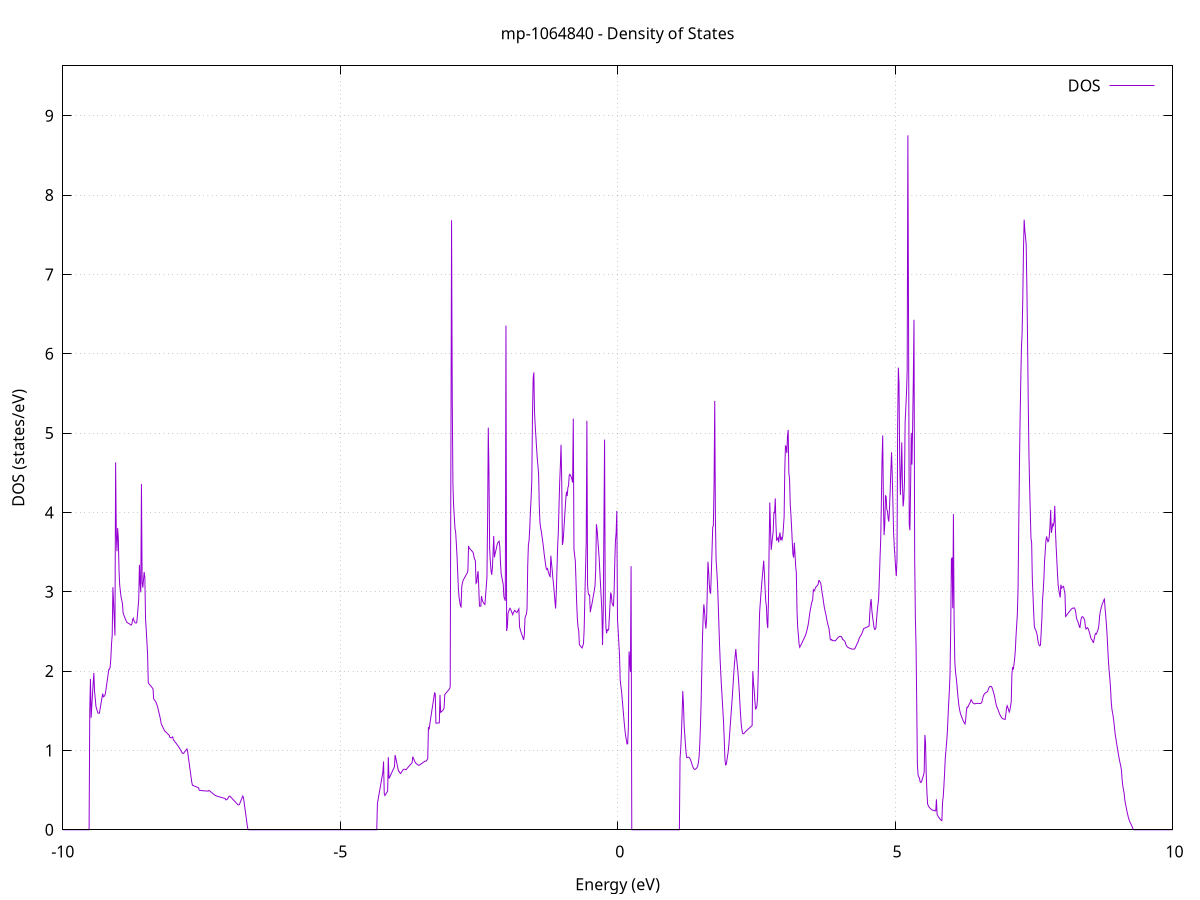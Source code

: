 set title 'mp-1064840 - Density of States'
set xlabel 'Energy (eV)'
set ylabel 'DOS (states/eV)'
set grid
set xrange [-10:10]
set yrange [0:9.628]
set xzeroaxis lt -1
set terminal png size 800,600
set output 'mp-1064840_dos_gnuplot.png'
plot '-' using 1:2 with lines title 'DOS'
-14.085300 0.000000
-14.073100 0.000000
-14.060800 0.000000
-14.048600 0.000000
-14.036300 0.000000
-14.024100 0.000000
-14.011800 0.000000
-13.999500 0.000000
-13.987300 0.000000
-13.975000 0.000000
-13.962800 0.000000
-13.950500 0.000000
-13.938300 0.000000
-13.926000 0.000000
-13.913800 0.000000
-13.901500 0.000000
-13.889200 0.000000
-13.877000 0.000000
-13.864700 0.000000
-13.852500 0.000000
-13.840200 0.000000
-13.828000 0.000000
-13.815700 0.000000
-13.803400 0.000000
-13.791200 0.000000
-13.778900 0.000000
-13.766700 0.000000
-13.754400 0.000000
-13.742200 0.000000
-13.729900 0.000000
-13.717600 0.000000
-13.705400 0.000000
-13.693100 0.000000
-13.680900 0.000000
-13.668600 0.000000
-13.656400 0.000000
-13.644100 0.000000
-13.631900 0.000000
-13.619600 0.000000
-13.607300 0.000000
-13.595100 0.000000
-13.582800 0.000000
-13.570600 0.000000
-13.558300 0.000000
-13.546100 0.000000
-13.533800 0.000000
-13.521500 0.000000
-13.509300 0.000000
-13.497000 0.000000
-13.484800 0.000000
-13.472500 0.000000
-13.460300 0.000000
-13.448000 0.000000
-13.435800 0.000000
-13.423500 0.000000
-13.411200 0.000000
-13.399000 0.000000
-13.386700 0.000000
-13.374500 0.000000
-13.362200 0.000000
-13.350000 0.000000
-13.337700 0.000000
-13.325400 0.000000
-13.313200 0.000000
-13.300900 0.000000
-13.288700 0.000000
-13.276400 0.000000
-13.264200 0.000000
-13.251900 0.000000
-13.239700 0.000000
-13.227400 0.000000
-13.215100 0.000000
-13.202900 0.000000
-13.190600 0.000000
-13.178400 0.000000
-13.166100 0.000000
-13.153900 0.000000
-13.141600 0.000000
-13.129300 0.000000
-13.117100 0.000000
-13.104800 0.000000
-13.092600 0.000000
-13.080300 0.000000
-13.068100 0.000000
-13.055800 0.000000
-13.043600 0.000000
-13.031300 0.000000
-13.019000 0.000000
-13.006800 0.000000
-12.994500 0.000000
-12.982300 0.000000
-12.970000 0.036300
-12.957800 0.440600
-12.945500 0.845000
-12.933200 1.017900
-12.921000 0.890800
-12.908700 0.763600
-12.896500 0.760600
-12.884200 0.805000
-12.872000 0.849400
-12.859700 0.893700
-12.847400 0.938100
-12.835200 0.944000
-12.822900 0.884500
-12.810700 0.824900
-12.798400 0.817900
-12.786200 0.828000
-12.773900 0.838100
-12.761700 0.848200
-12.749400 0.858300
-12.737100 0.868400
-12.724900 0.878500
-12.712600 0.890000
-12.700400 0.905000
-12.688100 0.922500
-12.675900 0.929300
-12.663600 0.902100
-12.651300 0.875700
-12.639100 0.869600
-12.626800 0.872000
-12.614600 0.874300
-12.602300 0.876700
-12.590100 0.879100
-12.577800 0.881500
-12.565600 0.883800
-12.553300 0.888600
-12.541000 0.897100
-12.528800 0.905700
-12.516500 0.914300
-12.504300 0.922900
-12.492000 0.931500
-12.479800 0.940100
-12.467500 0.948700
-12.455200 0.947000
-12.443000 0.932200
-12.430700 0.922100
-12.418500 0.919900
-12.406200 0.921100
-12.394000 0.922500
-12.381700 0.924700
-12.369500 0.928000
-12.357200 0.931300
-12.344900 0.935700
-12.332700 0.940700
-12.320400 0.945900
-12.308200 0.951300
-12.295900 0.956800
-12.283700 0.962200
-12.271400 0.967600
-12.259100 0.973000
-12.246900 0.978400
-12.234600 0.983800
-12.222400 0.989200
-12.210100 0.994800
-12.197900 1.000900
-12.185600 0.998900
-12.173400 1.000800
-12.161100 1.003300
-12.148800 1.007600
-12.136600 1.012100
-12.124300 1.016600
-12.112100 1.021000
-12.099800 1.025500
-12.087600 1.030600
-12.075300 1.035800
-12.063000 1.041000
-12.050800 1.046300
-12.038500 1.051500
-12.026300 1.056800
-12.014000 1.062200
-12.001800 1.067700
-11.989500 1.073200
-11.977200 1.078700
-11.965000 1.185400
-11.952700 1.676100
-11.940500 2.166800
-11.928200 2.173400
-11.916000 2.031600
-11.903700 1.957200
-11.891500 2.041300
-11.879200 2.116400
-11.866900 2.187400
-11.854700 2.256700
-11.842400 2.269300
-11.830200 2.217000
-11.817900 2.177300
-11.805700 2.201800
-11.793400 2.229500
-11.781100 2.256400
-11.768900 2.283200
-11.756600 2.309900
-11.744400 2.336700
-11.732100 2.376300
-11.719900 2.413500
-11.707600 2.452900
-11.695400 2.450000
-11.683100 2.442500
-11.670800 2.455100
-11.658600 3.802400
-11.646300 3.951800
-11.634100 2.702500
-11.621800 2.679100
-11.609600 2.655600
-11.597300 2.633800
-11.585000 2.622400
-11.572800 2.496600
-11.560500 2.369800
-11.548300 2.362700
-11.536000 2.355600
-11.523800 2.354600
-11.511500 2.350900
-11.499300 2.347700
-11.487000 2.344700
-11.474700 2.323800
-11.462500 2.285100
-11.450200 2.260300
-11.438000 2.263000
-11.425700 2.266200
-11.413500 2.268600
-11.401200 2.268800
-11.388900 2.269000
-11.376700 2.269900
-11.364400 2.270800
-11.352200 2.271700
-11.339900 2.262300
-11.327700 2.346400
-11.315400 2.481000
-11.303200 2.524600
-11.290900 2.587000
-11.278600 2.635100
-11.266400 2.683200
-11.254100 2.729100
-11.241900 2.771800
-11.229600 2.814700
-11.217400 2.857700
-11.205100 8.890400
-11.192800 4.554200
-11.180600 4.435600
-11.168300 4.318500
-11.156100 4.256400
-11.143800 3.748000
-11.131600 3.519000
-11.119300 3.435100
-11.107000 3.351300
-11.094800 3.267400
-11.082500 3.169700
-11.070300 3.013400
-11.058000 2.948000
-11.045800 2.953400
-11.033500 2.988800
-11.021300 2.930900
-11.009000 2.838300
-10.996700 2.835600
-10.984500 2.841900
-10.972200 2.848000
-10.960000 3.086600
-10.947700 2.780200
-10.935500 2.625200
-10.923200 3.031700
-10.910900 3.308900
-10.898700 26.752800
-10.886400 2.815200
-10.874200 2.635600
-10.861900 2.612500
-10.849700 0.000000
-10.837400 0.000000
-10.825200 0.000000
-10.812900 0.000000
-10.800600 0.000000
-10.788400 0.000000
-10.776100 0.000000
-10.763900 0.000000
-10.751600 0.000000
-10.739400 0.000000
-10.727100 0.000000
-10.714800 0.000000
-10.702600 0.000000
-10.690300 0.000000
-10.678100 0.000000
-10.665800 0.000000
-10.653600 0.000000
-10.641300 0.000000
-10.629100 0.000000
-10.616800 0.000000
-10.604500 0.000000
-10.592300 0.000000
-10.580000 0.000000
-10.567800 0.000000
-10.555500 0.000000
-10.543300 0.000000
-10.531000 0.000000
-10.518700 0.000000
-10.506500 0.000000
-10.494200 0.000000
-10.482000 0.000000
-10.469700 0.000000
-10.457500 0.000000
-10.445200 0.000000
-10.433000 0.000000
-10.420700 0.000000
-10.408400 0.000000
-10.396200 0.000000
-10.383900 0.000000
-10.371700 0.000000
-10.359400 0.000000
-10.347200 0.000000
-10.334900 0.000000
-10.322600 0.000000
-10.310400 0.000000
-10.298100 0.000000
-10.285900 0.000000
-10.273600 0.000000
-10.261400 0.000000
-10.249100 0.000000
-10.236800 0.000000
-10.224600 0.000000
-10.212300 0.000000
-10.200100 0.000000
-10.187800 0.000000
-10.175600 0.000000
-10.163300 0.000000
-10.151100 0.000000
-10.138800 0.000000
-10.126500 0.000000
-10.114300 0.000000
-10.102000 0.000000
-10.089800 0.000000
-10.077500 0.000000
-10.065300 0.000000
-10.053000 0.000000
-10.040700 0.000000
-10.028500 0.000000
-10.016200 0.000000
-10.004000 0.000000
-9.991700 0.000000
-9.979500 0.000000
-9.967200 0.000000
-9.955000 0.000000
-9.942700 0.000000
-9.930400 0.000000
-9.918200 0.000000
-9.905900 0.000000
-9.893700 0.000000
-9.881400 0.000000
-9.869200 0.000000
-9.856900 0.000000
-9.844600 0.000000
-9.832400 0.000000
-9.820100 0.000000
-9.807900 0.000000
-9.795600 0.000000
-9.783400 0.000000
-9.771100 0.000000
-9.758900 0.000000
-9.746600 0.000000
-9.734300 0.000000
-9.722100 0.000000
-9.709800 0.000000
-9.697600 0.000000
-9.685300 0.000000
-9.673100 0.000000
-9.660800 0.000000
-9.648500 0.000000
-9.636300 0.000000
-9.624000 0.000000
-9.611800 0.000000
-9.599500 0.000000
-9.587300 0.000000
-9.575000 0.000000
-9.562800 0.000000
-9.550500 0.000000
-9.538200 0.000000
-9.526000 0.000000
-9.513700 1.510600
-9.501500 1.901300
-9.489200 1.411600
-9.477000 1.556800
-9.464700 1.702000
-9.452400 1.847200
-9.440200 1.976400
-9.427900 1.746000
-9.415700 1.661700
-9.403400 1.558200
-9.391200 1.529000
-9.378900 1.499800
-9.366600 1.471400
-9.354400 1.469900
-9.342100 1.468300
-9.329900 1.514200
-9.317600 1.564900
-9.305400 1.615600
-9.293100 1.666300
-9.280900 1.716900
-9.268600 1.675900
-9.256300 1.682500
-9.244100 1.689000
-9.231800 1.718400
-9.219600 1.778900
-9.207300 1.839400
-9.195100 1.900000
-9.182800 1.960500
-9.170500 2.021100
-9.158300 2.023000
-9.146000 2.053900
-9.133800 2.164100
-9.121500 2.346000
-9.109300 2.452400
-9.097000 3.057300
-9.084800 2.857900
-9.072500 2.658600
-9.060200 2.447400
-9.048000 4.631500
-9.035700 3.734100
-9.023500 3.510300
-9.011200 3.802400
-8.999000 3.667800
-8.986700 3.267400
-8.974400 3.082800
-8.962200 3.008100
-8.949900 2.933400
-8.937700 2.893400
-8.925400 2.855200
-8.913200 2.733500
-8.900900 2.709600
-8.888700 2.685800
-8.876400 2.663900
-8.864100 2.642600
-8.851900 2.622700
-8.839600 2.612400
-8.827400 2.606200
-8.815100 2.601800
-8.802900 2.597500
-8.790600 2.590700
-8.778300 2.581600
-8.766100 2.580600
-8.753800 2.596800
-8.741600 2.647700
-8.729300 2.666500
-8.717100 2.635800
-8.704800 2.618000
-8.692600 2.606400
-8.680300 2.607100
-8.668000 2.607800
-8.655800 2.697800
-8.643500 2.799000
-8.631300 2.902500
-8.619000 3.339000
-8.606800 3.104300
-8.594500 2.993200
-8.582200 4.357000
-8.570000 3.115000
-8.557700 3.051300
-8.545500 3.150200
-8.533200 3.249100
-8.521000 3.176300
-8.508700 2.658200
-8.496400 2.524200
-8.484200 2.371800
-8.471900 2.219400
-8.459700 1.859500
-8.447400 1.839200
-8.435200 1.829300
-8.422900 1.819500
-8.410700 1.809500
-8.398400 1.798100
-8.386100 1.786700
-8.373900 1.776000
-8.361600 1.648300
-8.349400 1.637400
-8.337100 1.625900
-8.324900 1.612700
-8.312600 1.593500
-8.300300 1.569900
-8.288100 1.538300
-8.275800 1.503100
-8.263600 1.466900
-8.251300 1.430000
-8.239100 1.390100
-8.226800 1.339200
-8.214600 1.320200
-8.202300 1.301200
-8.190000 1.282900
-8.177800 1.264700
-8.165500 1.247300
-8.153300 1.238900
-8.141000 1.230400
-8.128800 1.221900
-8.116500 1.213500
-8.104200 1.205000
-8.092000 1.196600
-8.079700 1.188100
-8.067500 1.162200
-8.055200 1.159600
-8.043000 1.158600
-8.030700 1.164800
-8.018500 1.171000
-8.006200 1.130600
-7.993900 1.124400
-7.981700 1.112700
-7.969400 1.101000
-7.957200 1.089300
-7.944900 1.077700
-7.932700 1.066000
-7.920400 1.054300
-7.908100 1.042600
-7.895900 1.027900
-7.883600 1.012700
-7.871400 0.997500
-7.859100 0.982200
-7.846900 0.967000
-7.834600 0.961800
-7.822300 0.964100
-7.810100 0.976300
-7.797800 0.987800
-7.785600 0.998300
-7.773300 1.008800
-7.761100 1.019300
-7.748800 0.979900
-7.736600 0.913800
-7.724300 0.850700
-7.712000 0.787700
-7.699800 0.724700
-7.687500 0.661600
-7.675300 0.598600
-7.663000 0.562100
-7.650800 0.558300
-7.638500 0.554600
-7.626200 0.551000
-7.614000 0.547300
-7.601700 0.543700
-7.589500 0.540100
-7.577200 0.536500
-7.565000 0.532800
-7.552700 0.529200
-7.540500 0.498400
-7.528200 0.497200
-7.515900 0.496000
-7.503700 0.494800
-7.491400 0.493500
-7.479200 0.492300
-7.466900 0.491300
-7.454700 0.490900
-7.442400 0.490500
-7.430100 0.490100
-7.417900 0.489700
-7.405600 0.488800
-7.393400 0.487900
-7.381100 0.487000
-7.368900 0.494200
-7.356600 0.492600
-7.344400 0.485500
-7.332100 0.478400
-7.319800 0.471300
-7.307600 0.464200
-7.295300 0.457100
-7.283100 0.450000
-7.270800 0.442900
-7.258600 0.435800
-7.246300 0.431700
-7.234000 0.428400
-7.221800 0.425200
-7.209500 0.422000
-7.197300 0.418800
-7.185000 0.416300
-7.172800 0.413900
-7.160500 0.411400
-7.148300 0.409000
-7.136000 0.406500
-7.123700 0.404100
-7.111500 0.401600
-7.099200 0.399200
-7.087000 0.396700
-7.074700 0.394300
-7.062500 0.376400
-7.050200 0.379900
-7.037900 0.383500
-7.025700 0.395900
-7.013400 0.409000
-7.001200 0.422200
-6.988900 0.424400
-6.976700 0.415300
-6.964400 0.406100
-6.952100 0.396900
-6.939900 0.387700
-6.927600 0.378500
-6.915400 0.369300
-6.903100 0.360100
-6.890900 0.351000
-6.878600 0.341800
-6.866400 0.332600
-6.854100 0.323400
-6.841800 0.314200
-6.829600 0.313100
-6.817300 0.318900
-6.805100 0.340000
-6.792800 0.361200
-6.780600 0.382300
-6.768300 0.403400
-6.756000 0.424500
-6.743800 0.405800
-6.731500 0.343000
-6.719300 0.280200
-6.707000 0.217400
-6.694800 0.154600
-6.682500 0.091800
-6.670300 0.029000
-6.658000 0.000000
-6.645700 0.000000
-6.633500 0.000000
-6.621200 0.000000
-6.609000 0.000000
-6.596700 0.000000
-6.584500 0.000000
-6.572200 0.000000
-6.559900 0.000000
-6.547700 0.000000
-6.535400 0.000000
-6.523200 0.000000
-6.510900 0.000000
-6.498700 0.000000
-6.486400 0.000000
-6.474200 0.000000
-6.461900 0.000000
-6.449600 0.000000
-6.437400 0.000000
-6.425100 0.000000
-6.412900 0.000000
-6.400600 0.000000
-6.388400 0.000000
-6.376100 0.000000
-6.363800 0.000000
-6.351600 0.000000
-6.339300 0.000000
-6.327100 0.000000
-6.314800 0.000000
-6.302600 0.000000
-6.290300 0.000000
-6.278100 0.000000
-6.265800 0.000000
-6.253500 0.000000
-6.241300 0.000000
-6.229000 0.000000
-6.216800 0.000000
-6.204500 0.000000
-6.192300 0.000000
-6.180000 0.000000
-6.167700 0.000000
-6.155500 0.000000
-6.143200 0.000000
-6.131000 0.000000
-6.118700 0.000000
-6.106500 0.000000
-6.094200 0.000000
-6.081900 0.000000
-6.069700 0.000000
-6.057400 0.000000
-6.045200 0.000000
-6.032900 0.000000
-6.020700 0.000000
-6.008400 0.000000
-5.996200 0.000000
-5.983900 0.000000
-5.971600 0.000000
-5.959400 0.000000
-5.947100 0.000000
-5.934900 0.000000
-5.922600 0.000000
-5.910400 0.000000
-5.898100 0.000000
-5.885800 0.000000
-5.873600 0.000000
-5.861300 0.000000
-5.849100 0.000000
-5.836800 0.000000
-5.824600 0.000000
-5.812300 0.000000
-5.800100 0.000000
-5.787800 0.000000
-5.775500 0.000000
-5.763300 0.000000
-5.751000 0.000000
-5.738800 0.000000
-5.726500 0.000000
-5.714300 0.000000
-5.702000 0.000000
-5.689700 0.000000
-5.677500 0.000000
-5.665200 0.000000
-5.653000 0.000000
-5.640700 0.000000
-5.628500 0.000000
-5.616200 0.000000
-5.604000 0.000000
-5.591700 0.000000
-5.579400 0.000000
-5.567200 0.000000
-5.554900 0.000000
-5.542700 0.000000
-5.530400 0.000000
-5.518200 0.000000
-5.505900 0.000000
-5.493600 0.000000
-5.481400 0.000000
-5.469100 0.000000
-5.456900 0.000000
-5.444600 0.000000
-5.432400 0.000000
-5.420100 0.000000
-5.407900 0.000000
-5.395600 0.000000
-5.383300 0.000000
-5.371100 0.000000
-5.358800 0.000000
-5.346600 0.000000
-5.334300 0.000000
-5.322100 0.000000
-5.309800 0.000000
-5.297500 0.000000
-5.285300 0.000000
-5.273000 0.000000
-5.260800 0.000000
-5.248500 0.000000
-5.236300 0.000000
-5.224000 0.000000
-5.211700 0.000000
-5.199500 0.000000
-5.187200 0.000000
-5.175000 0.000000
-5.162700 0.000000
-5.150500 0.000000
-5.138200 0.000000
-5.126000 0.000000
-5.113700 0.000000
-5.101400 0.000000
-5.089200 0.000000
-5.076900 0.000000
-5.064700 0.000000
-5.052400 0.000000
-5.040200 0.000000
-5.027900 0.000000
-5.015600 0.000000
-5.003400 0.000000
-4.991100 0.000000
-4.978900 0.000000
-4.966600 0.000000
-4.954400 0.000000
-4.942100 0.000000
-4.929900 0.000000
-4.917600 0.000000
-4.905300 0.000000
-4.893100 0.000000
-4.880800 0.000000
-4.868600 0.000000
-4.856300 0.000000
-4.844100 0.000000
-4.831800 0.000000
-4.819500 0.000000
-4.807300 0.000000
-4.795000 0.000000
-4.782800 0.000000
-4.770500 0.000000
-4.758300 0.000000
-4.746000 0.000000
-4.733800 0.000000
-4.721500 0.000000
-4.709200 0.000000
-4.697000 0.000000
-4.684700 0.000000
-4.672500 0.000000
-4.660200 0.000000
-4.648000 0.000000
-4.635700 0.000000
-4.623400 0.000000
-4.611200 0.000000
-4.598900 0.000000
-4.586700 0.000000
-4.574400 0.000000
-4.562200 0.000000
-4.549900 0.000000
-4.537700 0.000000
-4.525400 0.000000
-4.513100 0.000000
-4.500900 0.000000
-4.488600 0.000000
-4.476400 0.000000
-4.464100 0.000000
-4.451900 0.000000
-4.439600 0.000000
-4.427300 0.000000
-4.415100 0.000000
-4.402800 0.000000
-4.390600 0.000000
-4.378300 0.000000
-4.366100 0.000000
-4.353800 0.000000
-4.341500 0.000000
-4.329300 0.331900
-4.317000 0.381300
-4.304800 0.430700
-4.292500 0.480200
-4.280300 0.529600
-4.268000 0.579000
-4.255800 0.628400
-4.243500 0.677800
-4.231200 0.727200
-4.219000 0.860300
-4.206700 0.459400
-4.194500 0.431900
-4.182200 0.445800
-4.170000 0.459700
-4.157700 0.473700
-4.145400 0.487600
-4.133200 0.915500
-4.120900 0.645300
-4.108700 0.663700
-4.096400 0.682100
-4.084200 0.700400
-4.071900 0.718800
-4.059700 0.737100
-4.047400 0.755500
-4.035100 0.773900
-4.022900 0.792200
-4.010600 0.942100
-3.998400 0.904200
-3.986100 0.861900
-3.973900 0.819600
-3.961600 0.777300
-3.949300 0.738200
-3.937100 0.734600
-3.924800 0.717600
-3.912600 0.708900
-3.900300 0.721300
-3.888100 0.733800
-3.875800 0.746300
-3.863600 0.758800
-3.851300 0.763700
-3.839000 0.761900
-3.826800 0.760100
-3.814500 0.756100
-3.802300 0.766100
-3.790000 0.776200
-3.777800 0.786200
-3.765500 0.796300
-3.753200 0.806300
-3.741000 0.816300
-3.728700 0.826400
-3.716500 0.836400
-3.704200 0.846500
-3.692000 0.921700
-3.679700 0.901100
-3.667500 0.880500
-3.655200 0.860000
-3.642900 0.843200
-3.630700 0.835600
-3.618400 0.828400
-3.606200 0.821900
-3.593900 0.815600
-3.581700 0.811200
-3.569400 0.816900
-3.557100 0.822700
-3.544900 0.828400
-3.532600 0.834200
-3.520400 0.840000
-3.508100 0.846400
-3.495900 0.853200
-3.483600 0.860100
-3.471300 0.864700
-3.459100 0.866400
-3.446800 0.868100
-3.434600 0.881900
-3.422300 0.897200
-3.410100 1.293400
-3.397800 1.265300
-3.385600 1.325900
-3.373300 1.386500
-3.361000 1.444000
-3.348800 1.500300
-3.336500 1.556700
-3.324300 1.613100
-3.312000 1.669300
-3.299800 1.724500
-3.287500 1.715100
-3.275200 1.343800
-3.263000 1.344400
-3.250700 1.345200
-3.238500 1.346000
-3.226200 1.346800
-3.214000 1.347700
-3.201700 1.700400
-3.189500 1.479800
-3.177200 1.487300
-3.164900 1.494800
-3.152700 1.502400
-3.140400 1.517500
-3.128200 1.533400
-3.115900 1.704100
-3.103700 1.714300
-3.091400 1.724500
-3.079100 1.734600
-3.066900 1.744800
-3.054600 1.754900
-3.042400 1.765100
-3.030100 1.775400
-3.017900 1.800900
-3.005600 4.616800
-2.993400 7.682500
-2.981100 5.462800
-2.968800 4.354600
-2.956600 4.093100
-2.944300 3.945200
-2.932100 3.801900
-2.919800 3.750700
-2.907600 3.612200
-2.895300 3.452700
-2.883000 3.249700
-2.870800 3.045200
-2.858500 2.933800
-2.846300 2.876800
-2.834000 2.823100
-2.821800 2.810000
-2.809500 3.065100
-2.797300 3.110600
-2.785000 3.141400
-2.772700 3.159800
-2.760500 3.175300
-2.748200 3.190900
-2.736000 3.206400
-2.723700 3.219500
-2.711500 3.237700
-2.699200 3.263400
-2.686900 3.577600
-2.674700 3.549900
-2.662400 3.540600
-2.650200 3.531300
-2.637900 3.521900
-2.625700 3.512600
-2.613400 3.503200
-2.601100 3.487500
-2.588900 3.439800
-2.576600 3.406900
-2.564400 3.394500
-2.552100 3.106100
-2.539900 3.115400
-2.527600 3.205900
-2.515400 3.259700
-2.503100 3.056100
-2.490800 2.819200
-2.478600 2.819600
-2.466300 2.818000
-2.454100 2.945300
-2.441800 2.902200
-2.429600 2.875100
-2.417300 2.860200
-2.405000 2.846400
-2.392800 2.838700
-2.380500 2.944400
-2.368300 3.061400
-2.356000 3.178300
-2.343800 3.885400
-2.331500 5.069200
-2.319300 4.513700
-2.307000 3.548800
-2.294700 3.377900
-2.282500 3.271200
-2.270200 3.214100
-2.258000 3.288400
-2.245700 3.493600
-2.233500 3.702500
-2.221200 3.433600
-2.208900 3.479000
-2.196700 3.515000
-2.184400 3.549600
-2.172200 3.594100
-2.159900 3.618100
-2.147700 3.628000
-2.135400 3.637900
-2.123200 3.564800
-2.110900 3.351100
-2.098600 3.221000
-2.086400 3.177400
-2.074100 3.134000
-2.061900 3.095500
-2.049600 2.935200
-2.037400 2.910700
-2.025100 2.886100
-2.012800 6.354500
-2.000600 2.505700
-1.988300 2.554600
-1.976100 2.724400
-1.963800 2.752400
-1.951600 2.780400
-1.939300 2.792000
-1.927100 2.777600
-1.914800 2.751800
-1.902500 2.731200
-1.890300 2.710500
-1.878000 2.740400
-1.865800 2.752800
-1.853500 2.765200
-1.841300 2.752400
-1.829000 2.745300
-1.816700 2.737700
-1.804500 2.753200
-1.792200 2.768800
-1.780000 2.784000
-1.767700 2.555900
-1.755500 2.525100
-1.743200 2.494200
-1.730900 2.468700
-1.718700 2.443800
-1.706400 2.418600
-1.694200 2.392200
-1.681900 2.456300
-1.669700 2.667100
-1.657400 2.697700
-1.645200 2.712400
-1.632900 2.784400
-1.620600 3.334900
-1.608400 3.592000
-1.596100 3.647600
-1.583900 3.807200
-1.571600 4.020400
-1.559400 4.180700
-1.547100 4.405400
-1.534800 5.226000
-1.522600 5.690200
-1.510300 5.763800
-1.498100 5.256900
-1.485800 5.094700
-1.473600 4.955500
-1.461300 4.816800
-1.449100 4.682300
-1.436800 4.586500
-1.424500 4.482900
-1.412300 4.085800
-1.400000 3.866000
-1.387800 3.807800
-1.375500 3.757500
-1.363300 3.698900
-1.351000 3.637800
-1.338700 3.571400
-1.326500 3.492100
-1.314200 3.423400
-1.302000 3.361200
-1.289700 3.299000
-1.277500 3.280500
-1.265200 3.292100
-1.253000 3.261900
-1.240700 3.231600
-1.228400 3.202000
-1.216200 3.191800
-1.203900 3.454200
-1.191700 3.360100
-1.179400 3.271900
-1.167200 3.169700
-1.154900 3.088100
-1.142600 2.989100
-1.130400 2.882800
-1.118100 2.788900
-1.105900 2.980300
-1.093600 3.282600
-1.081400 3.570000
-1.069100 3.749300
-1.056900 4.079700
-1.044600 4.380800
-1.032300 4.591300
-1.020100 4.851900
-1.007800 4.395200
-0.995600 3.590400
-0.983300 3.633600
-0.971100 3.761400
-0.958800 3.900800
-0.946500 4.038200
-0.934300 4.171800
-0.922000 4.261300
-0.909800 4.206300
-0.897500 4.308300
-0.885300 4.336200
-0.873000 4.466000
-0.860700 4.480100
-0.848500 4.464100
-0.836200 4.448000
-0.824000 4.414000
-0.811700 4.376900
-0.799500 5.182000
-0.787200 3.530000
-0.775000 3.457700
-0.762700 3.387300
-0.750400 3.128500
-0.738200 2.853200
-0.725900 2.659600
-0.713700 2.552900
-0.701400 2.506000
-0.689200 2.332900
-0.676900 2.320900
-0.664600 2.309300
-0.652400 2.300100
-0.640100 2.291900
-0.627900 2.319200
-0.615600 2.347700
-0.603400 2.529900
-0.591100 2.917100
-0.578900 3.272900
-0.566600 3.622700
-0.554300 5.154700
-0.542100 3.085900
-0.529800 2.981300
-0.517600 2.959600
-0.505300 2.961100
-0.493100 2.741800
-0.480800 2.790300
-0.468500 2.827000
-0.456300 2.874500
-0.444000 2.923400
-0.431800 2.972400
-0.419500 3.021300
-0.407300 3.080000
-0.395000 3.287200
-0.382800 3.851200
-0.370500 3.784500
-0.358200 3.668100
-0.346000 3.548800
-0.333700 3.427200
-0.321500 3.262200
-0.309200 3.097200
-0.297000 2.932200
-0.284700 2.767200
-0.272400 2.328000
-0.260200 2.701900
-0.247900 3.788300
-0.235700 4.917600
-0.223400 2.834700
-0.211200 2.551600
-0.198900 2.476500
-0.186700 2.520800
-0.174400 2.513700
-0.162100 2.520600
-0.149900 2.679100
-0.137600 2.834400
-0.125400 2.989800
-0.113100 2.953700
-0.100900 2.859100
-0.088600 2.834000
-0.076300 2.816100
-0.064100 2.985300
-0.051800 3.372900
-0.039600 3.641900
-0.027300 3.740200
-0.015100 4.019600
-0.002800 2.653100
0.009500 2.506400
0.021700 2.352400
0.034000 2.198500
0.046200 1.888500
0.058500 1.812000
0.070700 1.742700
0.083000 1.642100
0.095200 1.541500
0.107500 1.440900
0.119800 1.340300
0.132000 1.251900
0.144300 1.185800
0.156500 1.133500
0.168800 1.081200
0.181000 1.084100
0.193300 1.297200
0.205600 2.246700
0.217800 2.139600
0.230100 1.989500
0.242300 3.321800
0.254600 0.000000
0.266800 0.000000
0.279100 0.000000
0.291300 0.000000
0.303600 0.000000
0.315900 0.000000
0.328100 0.000000
0.340400 0.000000
0.352600 0.000000
0.364900 0.000000
0.377100 0.000000
0.389400 0.000000
0.401700 0.000000
0.413900 0.000000
0.426200 0.000000
0.438400 0.000000
0.450700 0.000000
0.462900 0.000000
0.475200 0.000000
0.487400 0.000000
0.499700 0.000000
0.512000 0.000000
0.524200 0.000000
0.536500 0.000000
0.548700 0.000000
0.561000 0.000000
0.573200 0.000000
0.585500 0.000000
0.597800 0.000000
0.610000 0.000000
0.622300 0.000000
0.634500 0.000000
0.646800 0.000000
0.659000 0.000000
0.671300 0.000000
0.683600 0.000000
0.695800 0.000000
0.708100 0.000000
0.720300 0.000000
0.732600 0.000000
0.744800 0.000000
0.757100 0.000000
0.769300 0.000000
0.781600 0.000000
0.793900 0.000000
0.806100 0.000000
0.818400 0.000000
0.830600 0.000000
0.842900 0.000000
0.855100 0.000000
0.867400 0.000000
0.879700 0.000000
0.891900 0.000000
0.904200 0.000000
0.916400 0.000000
0.928700 0.000000
0.940900 0.000000
0.953200 0.000000
0.965400 0.000000
0.977700 0.000000
0.990000 0.000000
1.002200 0.000000
1.014500 0.000000
1.026700 0.000000
1.039000 0.000000
1.051200 0.000000
1.063500 0.000000
1.075800 0.000000
1.088000 0.000000
1.100300 0.000000
1.112500 0.000000
1.124800 0.899700
1.137000 1.022800
1.149300 1.208400
1.161500 1.454600
1.173800 1.748200
1.186100 1.586400
1.198300 1.312100
1.210600 1.186300
1.222800 1.062300
1.235100 0.957700
1.247300 0.908500
1.259600 0.911900
1.271900 0.915300
1.284100 0.913800
1.296400 0.905500
1.308600 0.889700
1.320900 0.867800
1.333100 0.840900
1.345400 0.812400
1.357600 0.790900
1.369900 0.773300
1.382200 0.762000
1.394400 0.761600
1.406700 0.767900
1.418900 0.775100
1.431200 0.782200
1.443400 0.804200
1.455700 0.849800
1.468000 0.920500
1.480200 1.078800
1.492500 1.310600
1.504700 1.611300
1.517000 2.018300
1.529200 2.419000
1.541500 2.697200
1.553800 2.841200
1.566000 2.752300
1.578300 2.620200
1.590500 2.534200
1.602800 2.650800
1.615000 2.996200
1.627300 3.378200
1.639500 3.260000
1.651800 3.093700
1.664100 2.994600
1.676300 2.983000
1.688600 3.238200
1.700800 3.516400
1.713100 3.810700
1.725300 3.836300
1.737600 4.343500
1.749900 5.405200
1.762100 3.908400
1.774400 3.398900
1.786600 3.272000
1.798900 3.113500
1.811100 2.881400
1.823400 2.613800
1.835600 2.348900
1.847900 2.132700
1.860200 1.945800
1.872400 1.793900
1.884700 1.648100
1.896900 1.499000
1.909200 1.345100
1.921400 1.135800
1.933700 0.886100
1.946000 0.817900
1.958200 0.823900
1.970500 0.881800
1.982700 0.939800
1.995000 0.997700
2.007200 1.095700
2.019500 1.215900
2.031700 1.336000
2.044000 1.456100
2.056300 1.576200
2.068500 1.697600
2.080800 1.833000
2.093000 1.968200
2.105300 2.095500
2.117500 2.189900
2.129800 2.278000
2.142100 2.168800
2.154300 2.086900
2.166600 2.003000
2.178800 1.889800
2.191100 1.752700
2.203300 1.598500
2.215600 1.445600
2.227800 1.329100
2.240100 1.257600
2.252400 1.213600
2.264600 1.209300
2.276900 1.213600
2.289100 1.223700
2.301400 1.234200
2.313600 1.243000
2.325900 1.250900
2.338200 1.258800
2.350400 1.266800
2.362700 1.274700
2.374900 1.282700
2.387200 1.290600
2.399400 1.298600
2.411700 1.306500
2.424000 1.314300
2.436200 1.998800
2.448500 1.850000
2.460700 1.760800
2.473000 1.629000
2.485200 1.523100
2.497500 1.529300
2.509700 1.557700
2.522000 1.672300
2.534300 1.982300
2.546500 2.406100
2.558800 2.741300
2.571000 2.862600
2.583300 2.979100
2.595500 3.094100
2.607800 3.192000
2.620100 3.291300
2.632300 3.391800
2.644600 3.236100
2.656800 3.044700
2.669100 2.878500
2.681300 2.820200
2.693600 2.607500
2.705800 2.541400
2.718100 2.882800
2.730400 3.593900
2.742600 4.124100
2.754900 3.798600
2.767100 3.528000
2.779400 3.609600
2.791600 3.689000
2.803900 3.768300
2.816200 4.007100
2.828400 3.990400
2.840700 4.177200
2.852900 3.852400
2.865200 3.650400
2.877400 3.660700
2.889700 3.679400
2.901900 3.622400
2.914200 3.702800
2.926500 3.746400
2.938700 3.648900
2.951000 3.680400
2.963200 3.657700
2.975500 3.693600
2.987700 3.810500
3.000000 3.939600
3.012300 4.530100
3.024500 4.844100
3.036800 4.822000
3.049000 4.748100
3.061300 4.964100
3.073500 5.039700
3.085800 4.487300
3.098000 4.432600
3.110300 4.105200
3.122600 3.976500
3.134800 3.815900
3.147100 3.629800
3.159300 3.470500
3.171600 3.430800
3.183800 3.618400
3.196100 3.481800
3.208400 3.325000
3.220600 3.236000
3.232900 2.756700
3.245100 2.547100
3.257400 2.455600
3.269600 2.340900
3.281900 2.300000
3.294200 2.315900
3.306400 2.333000
3.318700 2.350800
3.330900 2.369000
3.343200 2.387100
3.355400 2.405200
3.367700 2.423300
3.379900 2.441500
3.392200 2.463600
3.404500 2.494600
3.416700 2.529000
3.429000 2.567300
3.441200 2.617600
3.453500 2.681600
3.465700 2.745700
3.478000 2.792900
3.490300 2.836200
3.502500 2.876200
3.514800 2.897700
3.527000 3.023900
3.539300 3.009300
3.551500 3.019400
3.563800 3.048700
3.576000 3.063400
3.588300 3.069400
3.600600 3.080700
3.612800 3.093700
3.625100 3.140400
3.637300 3.140100
3.649600 3.118800
3.661800 3.104800
3.674100 3.037200
3.686400 2.983800
3.698600 2.932200
3.710900 2.868200
3.723100 2.811000
3.735400 2.767900
3.747600 2.731500
3.759900 2.689800
3.772100 2.641000
3.784400 2.602100
3.796700 2.565800
3.808900 2.537100
3.821200 2.469700
3.833400 2.396000
3.845700 2.390200
3.857900 2.398800
3.870200 2.388000
3.882500 2.382700
3.894700 2.384700
3.907000 2.381400
3.919200 2.380800
3.931500 2.388600
3.943700 2.398700
3.956000 2.409700
3.968200 2.420000
3.980500 2.428300
3.992800 2.433500
4.005000 2.436800
4.017300 2.437700
4.029500 2.435500
4.041800 2.423600
4.054000 2.399900
4.066300 2.394100
4.078600 2.387700
4.090800 2.378500
4.103100 2.361500
4.115300 2.331100
4.127600 2.317100
4.139800 2.305000
4.152100 2.298000
4.164400 2.293700
4.176600 2.289500
4.188900 2.286100
4.201100 2.281900
4.213400 2.279400
4.225600 2.278200
4.237900 2.277100
4.250100 2.277000
4.262400 2.277600
4.274700 2.283800
4.286900 2.299500
4.299200 2.318400
4.311400 2.337900
4.323700 2.355000
4.335900 2.373400
4.348200 2.401200
4.360500 2.424600
4.372700 2.436100
4.385000 2.451400
4.397200 2.468000
4.409500 2.486000
4.421700 2.511400
4.434000 2.535200
4.446200 2.539200
4.458500 2.542900
4.470800 2.546800
4.483000 2.550800
4.495300 2.554900
4.507500 2.559500
4.519800 2.564200
4.532000 2.568900
4.544300 2.725700
4.556600 2.857900
4.568800 2.907600
4.581100 2.769200
4.593300 2.692500
4.605600 2.628900
4.617800 2.564000
4.630100 2.525200
4.642300 2.528000
4.654600 2.543300
4.666900 2.650000
4.679100 2.759500
4.691400 2.836700
4.703600 2.913200
4.715900 3.145800
4.728100 3.410000
4.740400 3.640600
4.752700 4.105400
4.764900 4.663800
4.777200 4.970400
4.789400 4.161000
4.801700 3.714800
4.813900 3.840400
4.826200 4.209700
4.838400 4.201800
4.850700 4.037100
4.863000 4.017800
4.875200 3.923100
4.887500 3.884200
4.899700 4.053400
4.912000 4.276000
4.924200 4.537700
4.936500 4.758200
4.948800 4.471800
4.961000 4.121600
4.973300 3.749700
4.985500 3.573500
4.997800 3.442700
5.010000 3.301500
5.022300 3.197000
5.034600 3.405700
5.046800 5.112500
5.059100 5.825300
5.071300 5.618000
5.083600 4.645600
5.095800 4.220600
5.108100 4.506100
5.120300 4.882700
5.132600 4.385500
5.144900 4.074200
5.157100 4.162000
5.169400 4.377700
5.181600 5.145600
5.193900 5.321800
5.206100 5.502300
5.218400 5.794300
5.230700 8.752900
5.242900 6.427200
5.255200 3.847500
5.267400 3.774400
5.279700 4.326000
5.291900 5.002000
5.304200 4.602800
5.316400 5.078300
5.328700 5.659100
5.341000 6.428100
5.353200 3.442900
5.365500 2.677700
5.377700 2.332100
5.390000 1.609600
5.402200 0.819600
5.414500 0.690900
5.426800 0.667500
5.439000 0.650300
5.451300 0.605400
5.463500 0.595700
5.475800 0.602500
5.488000 0.631100
5.500300 0.659700
5.512500 0.688300
5.524800 0.729800
5.537100 1.195800
5.549300 1.098600
5.561600 0.700700
5.573800 0.479200
5.586100 0.324300
5.598300 0.306200
5.610600 0.289400
5.622900 0.277700
5.635100 0.268900
5.647400 0.260900
5.659600 0.253800
5.671900 0.248600
5.684100 0.246000
5.696400 0.243600
5.708600 0.241500
5.720900 0.239600
5.733200 0.238000
5.745400 0.383900
5.757700 0.191500
5.769900 0.177000
5.782200 0.163500
5.794400 0.150900
5.806700 0.139200
5.819000 0.128500
5.831200 0.118800
5.843500 0.115300
5.855700 0.347100
5.868000 0.416100
5.880200 0.555300
5.892500 0.717700
5.904800 0.899500
5.917000 1.004600
5.929300 1.099400
5.941500 1.225900
5.953800 1.410800
5.966000 1.595300
5.978300 1.755600
5.990500 1.961700
6.002800 2.536000
6.015100 3.407000
6.027300 3.432400
6.039600 2.792100
6.051800 3.977900
6.064100 2.640800
6.076300 2.127000
6.088600 1.992200
6.100900 1.927900
6.113100 1.841700
6.125400 1.739900
6.137600 1.646800
6.149900 1.566600
6.162100 1.515900
6.174400 1.476300
6.186600 1.448200
6.198900 1.426100
6.211200 1.403600
6.223400 1.381400
6.235700 1.362300
6.247900 1.346600
6.260200 1.333200
6.272400 1.384000
6.284700 1.493900
6.297000 1.545900
6.309200 1.541000
6.321500 1.562600
6.333700 1.579000
6.346000 1.595300
6.358200 1.615700
6.370500 1.639100
6.382700 1.625500
6.395000 1.606800
6.407300 1.596800
6.419500 1.590200
6.431800 1.587100
6.444000 1.588600
6.456300 1.590500
6.468500 1.592100
6.480800 1.593200
6.493100 1.593600
6.505300 1.593000
6.517600 1.591400
6.529800 1.590000
6.542100 1.593500
6.554300 1.598100
6.566600 1.614600
6.578800 1.655100
6.591100 1.684400
6.603400 1.704700
6.615600 1.716200
6.627900 1.724000
6.640100 1.730500
6.652400 1.735700
6.664600 1.739700
6.676900 1.762500
6.689200 1.785900
6.701400 1.800700
6.713700 1.807300
6.725900 1.806500
6.738200 1.804500
6.750400 1.784800
6.762700 1.758600
6.775000 1.729600
6.787200 1.698300
6.799500 1.658600
6.811700 1.611000
6.824000 1.571000
6.836200 1.545300
6.848500 1.526500
6.860700 1.505200
6.873000 1.479600
6.885300 1.458300
6.897500 1.440100
6.909800 1.425100
6.922000 1.412700
6.934300 1.402600
6.946500 1.397100
6.958800 1.395800
6.971100 1.393300
6.983300 1.389700
6.995600 1.447800
7.007800 1.531100
7.020100 1.563700
7.032300 1.541600
7.044600 1.512900
7.056800 1.484200
7.069100 1.507300
7.081400 1.557100
7.093600 1.615100
7.105900 1.961800
7.118100 2.050800
7.130400 2.018400
7.142600 2.080600
7.154900 2.156900
7.167200 2.257700
7.179400 2.435100
7.191700 2.583800
7.203900 2.718100
7.216200 3.032800
7.228400 3.789400
7.240700 4.542900
7.252900 5.152100
7.265200 5.651800
7.277500 6.071700
7.289700 6.260600
7.302000 6.699700
7.314200 7.305700
7.326500 7.689400
7.338700 7.554500
7.351000 7.474100
7.363300 7.371100
7.375500 6.848400
7.387800 6.177900
7.400000 5.402600
7.412300 4.750000
7.424500 4.347000
7.436800 4.007900
7.449000 3.677800
7.461300 3.620500
7.473600 3.168500
7.485800 2.953900
7.498100 2.736600
7.510300 2.563200
7.522600 2.533100
7.534800 2.518000
7.547100 2.492900
7.559400 2.459900
7.571600 2.397100
7.583900 2.352400
7.596100 2.328900
7.608400 2.318400
7.620600 2.328000
7.632900 2.487500
7.645200 2.653500
7.657400 2.895400
7.669700 3.010100
7.681900 3.159300
7.694200 3.382500
7.706400 3.514400
7.718700 3.645600
7.730900 3.697400
7.743200 3.661000
7.755500 3.630300
7.767700 3.643000
7.780000 3.706100
7.792200 3.828500
7.804500 4.032100
7.816700 3.741200
7.829000 3.791500
7.841300 3.851300
7.853500 3.834300
7.865800 3.883300
7.878000 4.083000
7.890300 3.768700
7.902500 3.573500
7.914800 3.402700
7.927000 3.232500
7.939300 3.084500
7.951600 3.020500
7.963800 2.970300
7.976100 2.927200
7.988300 3.088400
8.000600 3.045500
8.012800 3.057000
8.025100 3.062700
8.037400 3.068200
8.049600 3.013900
8.061900 2.977500
8.074100 2.688900
8.086400 2.696800
8.098600 2.710400
8.110900 2.723900
8.123100 2.734100
8.135400 2.743600
8.147700 2.755300
8.159900 2.767100
8.172200 2.777900
8.184400 2.786300
8.196700 2.792800
8.208900 2.793200
8.221200 2.793700
8.233500 2.796500
8.245700 2.774400
8.258000 2.733100
8.270200 2.666700
8.282500 2.640200
8.294700 2.623800
8.307000 2.596400
8.319200 2.565400
8.331500 2.544800
8.343800 2.616700
8.356000 2.667000
8.368300 2.683900
8.380500 2.686000
8.392800 2.675500
8.405000 2.661800
8.417300 2.639600
8.429600 2.561600
8.441800 2.530100
8.454100 2.539200
8.466300 2.547900
8.478600 2.536200
8.490800 2.514900
8.503100 2.484400
8.515400 2.453300
8.527600 2.421200
8.539900 2.399100
8.552100 2.391500
8.564400 2.367700
8.576600 2.361500
8.588900 2.405200
8.601100 2.450700
8.613400 2.473100
8.625700 2.466200
8.637900 2.486800
8.650200 2.507900
8.662400 2.534700
8.674700 2.586000
8.686900 2.696800
8.699200 2.751900
8.711500 2.787800
8.723700 2.820000
8.736000 2.851200
8.748200 2.865300
8.760500 2.893200
8.772700 2.906900
8.785000 2.790100
8.797200 2.693300
8.809500 2.581600
8.821800 2.443700
8.834000 2.277100
8.846300 2.120800
8.858500 1.999600
8.870800 1.906800
8.883000 1.785600
8.895300 1.621800
8.907600 1.520100
8.919800 1.474400
8.932100 1.423600
8.944300 1.353200
8.956600 1.274200
8.968800 1.195000
8.981100 1.145900
8.993300 1.087800
9.005600 1.032400
9.017900 0.979800
9.030100 0.930900
9.042400 0.885400
9.054600 0.843600
9.066900 0.805200
9.079100 0.755900
9.091400 0.636100
9.103700 0.557200
9.115900 0.506700
9.128200 0.459800
9.140400 0.374600
9.152700 0.328500
9.164900 0.283900
9.177200 0.241400
9.189500 0.200800
9.201700 0.164600
9.214000 0.134200
9.226200 0.109500
9.238500 0.090100
9.250700 0.072300
9.263000 0.054900
9.275200 0.035000
9.287500 0.011800
9.299800 0.000500
9.312000 0.000000
9.324300 0.000000
9.336500 0.000000
9.348800 0.000000
9.361000 0.000000
9.373300 0.000000
9.385600 0.000000
9.397800 0.000000
9.410100 0.000000
9.422300 0.000000
9.434600 0.000000
9.446800 0.000000
9.459100 0.000000
9.471300 0.000000
9.483600 0.000000
9.495900 0.000000
9.508100 0.000000
9.520400 0.000000
9.532600 0.000000
9.544900 0.000000
9.557100 0.000000
9.569400 0.000000
9.581700 0.000000
9.593900 0.000000
9.606200 0.000000
9.618400 0.000000
9.630700 0.000000
9.642900 0.000000
9.655200 0.000000
9.667400 0.000000
9.679700 0.000000
9.692000 0.000000
9.704200 0.000000
9.716500 0.000000
9.728700 0.000000
9.741000 0.000000
9.753200 0.000000
9.765500 0.000000
9.777800 0.000000
9.790000 0.000000
9.802300 0.000000
9.814500 0.000000
9.826800 0.000000
9.839000 0.000000
9.851300 0.000000
9.863500 0.000000
9.875800 0.000000
9.888100 0.000000
9.900300 0.000000
9.912600 0.000000
9.924800 0.000000
9.937100 0.000000
9.949300 0.000000
9.961600 0.000000
9.973900 0.000000
9.986100 0.000000
9.998400 0.000000
10.010600 0.000000
10.022900 0.000000
10.035100 0.000000
10.047400 0.000000
10.059700 0.000000
10.071900 0.000000
10.084200 0.000000
10.096400 0.000000
10.108700 0.000000
10.120900 0.000000
10.133200 0.000000
10.145400 0.000000
10.157700 0.000000
10.170000 0.000000
10.182200 0.000000
10.194500 0.000000
10.206700 0.000000
10.219000 0.000000
10.231200 0.000000
10.243500 0.000000
10.255800 0.000000
10.268000 0.000000
10.280300 0.000000
10.292500 0.000000
10.304800 0.000000
10.317000 0.000000
10.329300 0.000000
10.341500 0.000000
10.353800 0.000000
10.366100 0.000000
10.378300 0.000000
10.390600 0.000000
10.402800 0.000000
10.415100 0.000000
10.427300 0.000000
e
